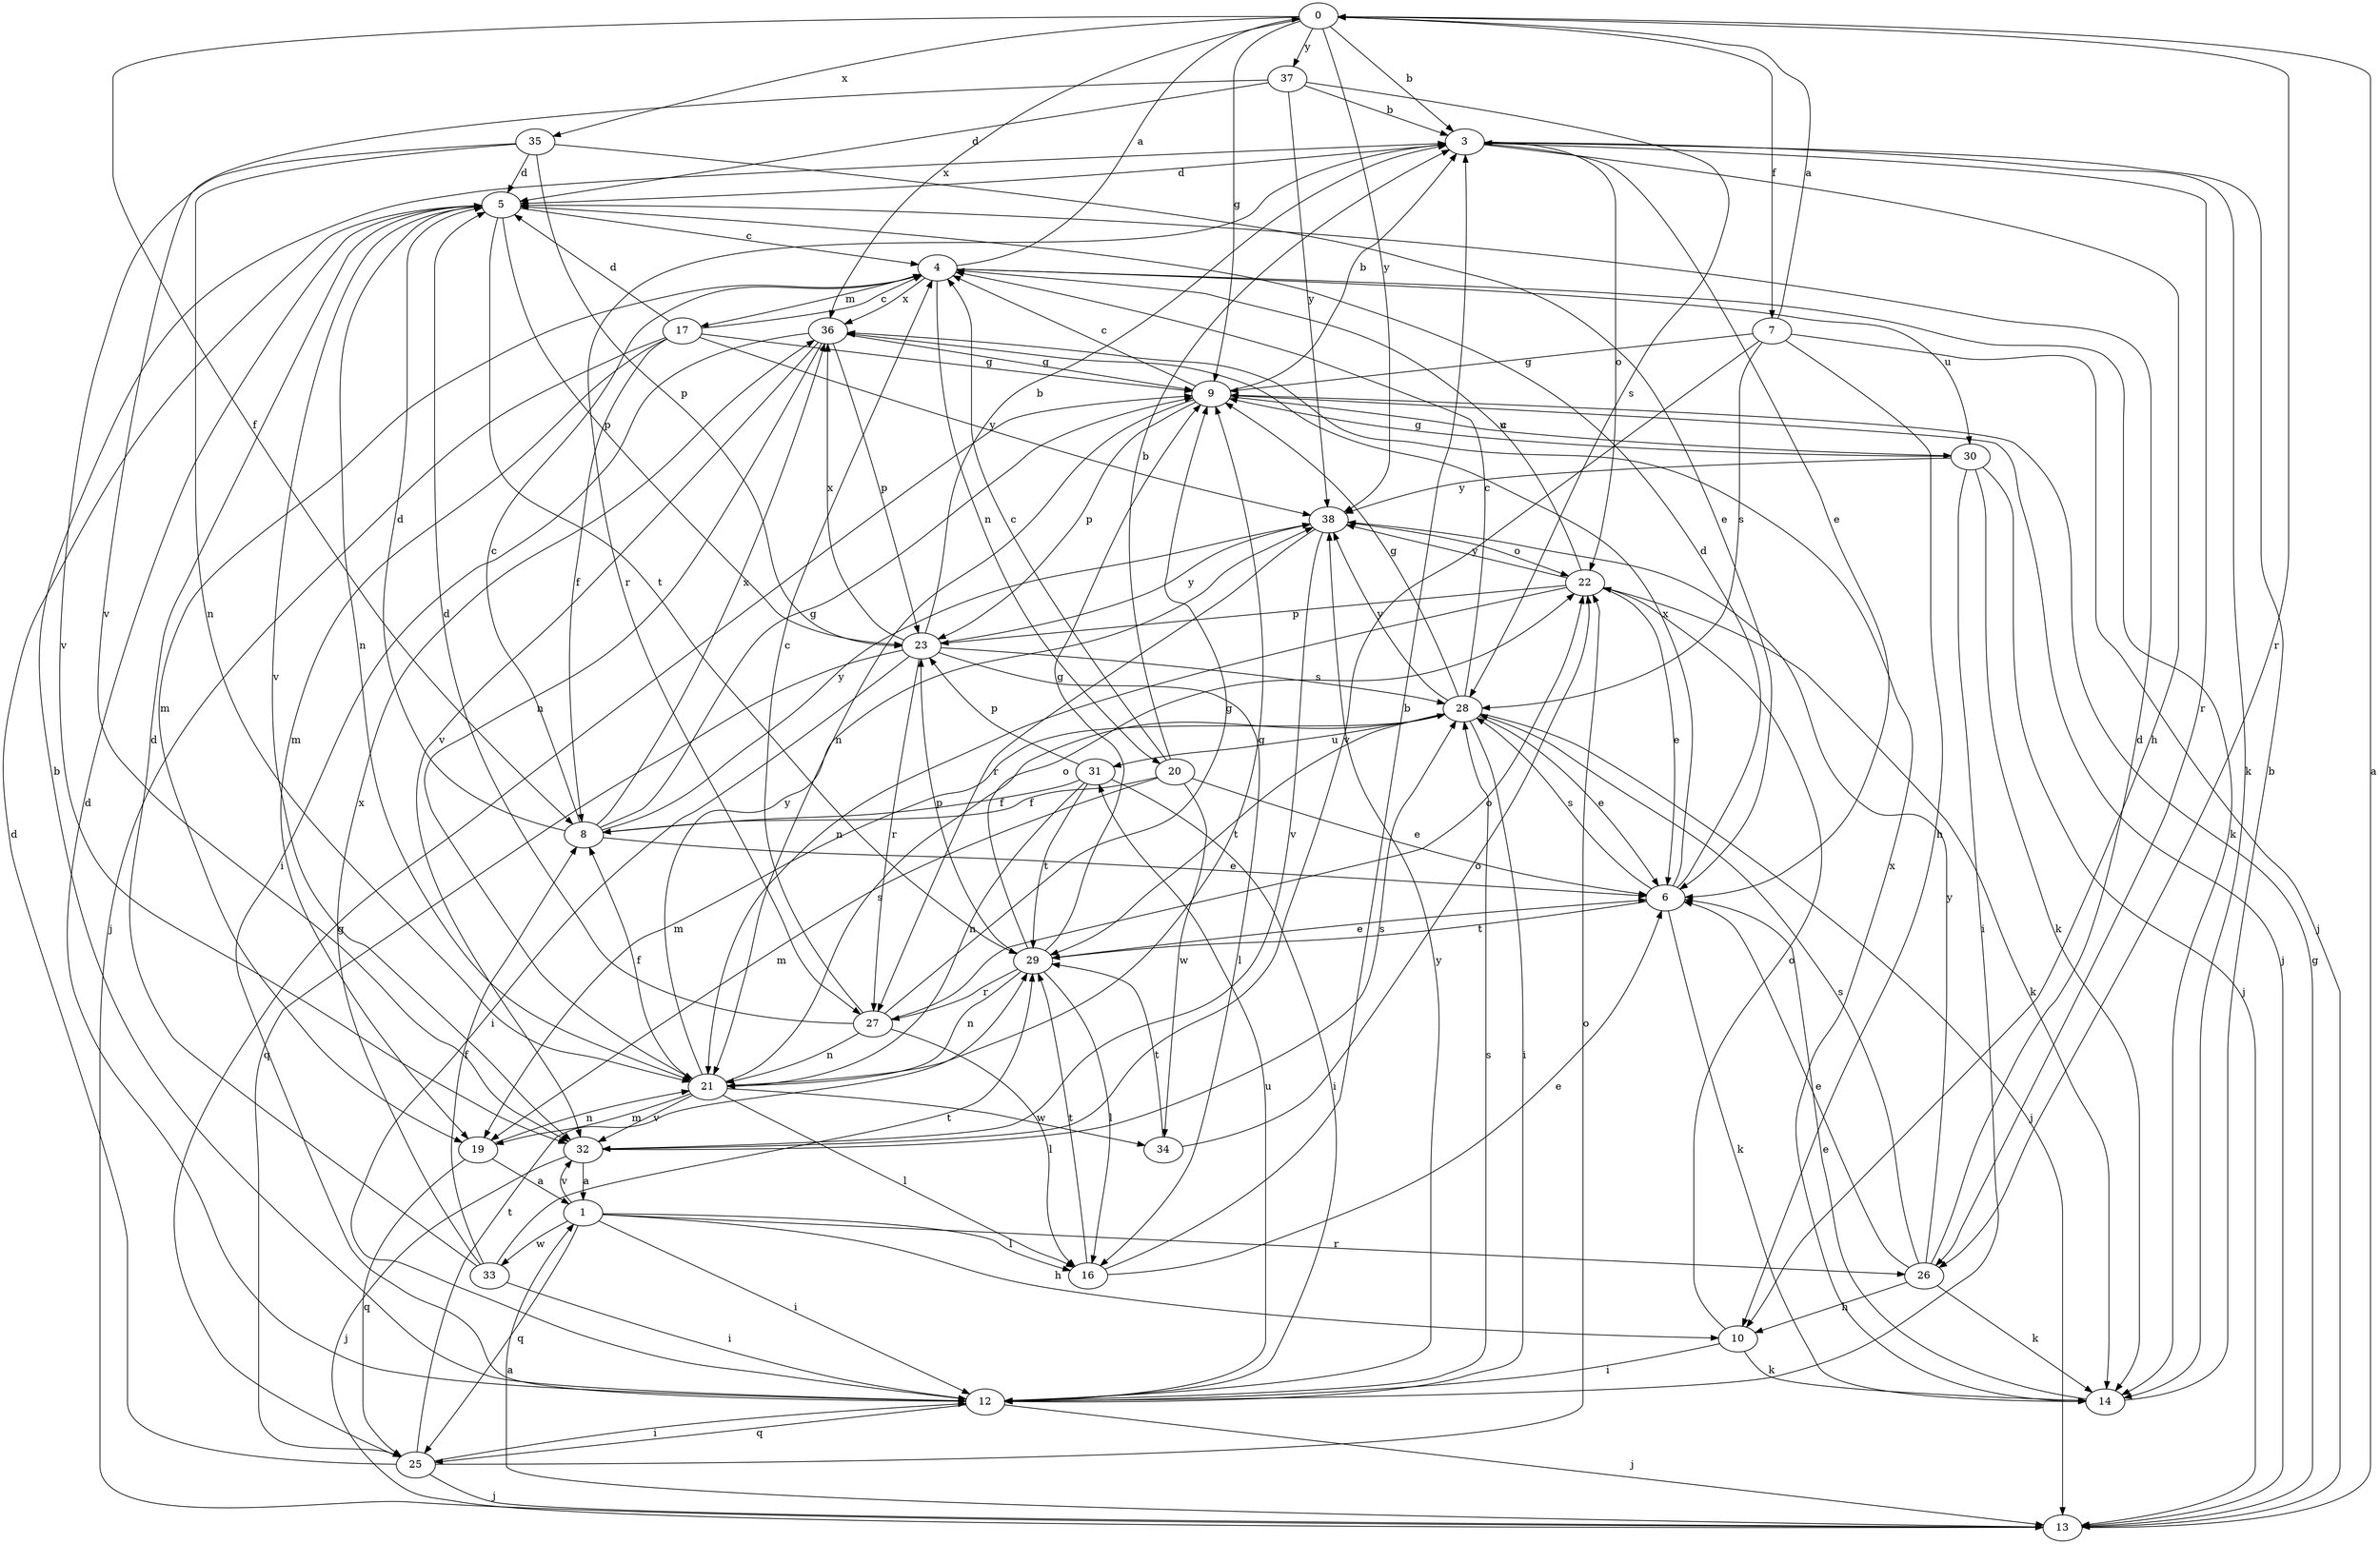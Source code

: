 strict digraph  {
0;
1;
3;
4;
5;
6;
7;
8;
9;
10;
12;
13;
14;
16;
17;
19;
20;
21;
22;
23;
25;
26;
27;
28;
29;
30;
31;
32;
33;
34;
35;
36;
37;
38;
0 -> 3  [label=b];
0 -> 7  [label=f];
0 -> 8  [label=f];
0 -> 9  [label=g];
0 -> 26  [label=r];
0 -> 35  [label=x];
0 -> 36  [label=x];
0 -> 37  [label=y];
0 -> 38  [label=y];
1 -> 10  [label=h];
1 -> 12  [label=i];
1 -> 16  [label=l];
1 -> 25  [label=q];
1 -> 26  [label=r];
1 -> 32  [label=v];
1 -> 33  [label=w];
3 -> 5  [label=d];
3 -> 6  [label=e];
3 -> 10  [label=h];
3 -> 14  [label=k];
3 -> 22  [label=o];
3 -> 26  [label=r];
3 -> 27  [label=r];
4 -> 0  [label=a];
4 -> 14  [label=k];
4 -> 17  [label=m];
4 -> 19  [label=m];
4 -> 20  [label=n];
4 -> 30  [label=u];
4 -> 36  [label=x];
5 -> 4  [label=c];
5 -> 21  [label=n];
5 -> 23  [label=p];
5 -> 29  [label=t];
5 -> 32  [label=v];
6 -> 5  [label=d];
6 -> 14  [label=k];
6 -> 28  [label=s];
6 -> 29  [label=t];
6 -> 36  [label=x];
7 -> 0  [label=a];
7 -> 9  [label=g];
7 -> 10  [label=h];
7 -> 13  [label=j];
7 -> 28  [label=s];
7 -> 32  [label=v];
8 -> 4  [label=c];
8 -> 5  [label=d];
8 -> 6  [label=e];
8 -> 9  [label=g];
8 -> 36  [label=x];
8 -> 38  [label=y];
9 -> 3  [label=b];
9 -> 4  [label=c];
9 -> 13  [label=j];
9 -> 21  [label=n];
9 -> 23  [label=p];
9 -> 30  [label=u];
10 -> 12  [label=i];
10 -> 14  [label=k];
10 -> 22  [label=o];
12 -> 3  [label=b];
12 -> 5  [label=d];
12 -> 13  [label=j];
12 -> 25  [label=q];
12 -> 28  [label=s];
12 -> 31  [label=u];
12 -> 38  [label=y];
13 -> 0  [label=a];
13 -> 1  [label=a];
13 -> 9  [label=g];
14 -> 3  [label=b];
14 -> 6  [label=e];
14 -> 36  [label=x];
16 -> 3  [label=b];
16 -> 6  [label=e];
16 -> 29  [label=t];
17 -> 4  [label=c];
17 -> 5  [label=d];
17 -> 8  [label=f];
17 -> 9  [label=g];
17 -> 13  [label=j];
17 -> 19  [label=m];
17 -> 38  [label=y];
19 -> 1  [label=a];
19 -> 21  [label=n];
19 -> 25  [label=q];
20 -> 3  [label=b];
20 -> 4  [label=c];
20 -> 6  [label=e];
20 -> 8  [label=f];
20 -> 19  [label=m];
20 -> 34  [label=w];
21 -> 8  [label=f];
21 -> 9  [label=g];
21 -> 16  [label=l];
21 -> 19  [label=m];
21 -> 28  [label=s];
21 -> 32  [label=v];
21 -> 34  [label=w];
21 -> 38  [label=y];
22 -> 4  [label=c];
22 -> 6  [label=e];
22 -> 14  [label=k];
22 -> 21  [label=n];
22 -> 23  [label=p];
22 -> 38  [label=y];
23 -> 3  [label=b];
23 -> 12  [label=i];
23 -> 16  [label=l];
23 -> 25  [label=q];
23 -> 27  [label=r];
23 -> 28  [label=s];
23 -> 36  [label=x];
23 -> 38  [label=y];
25 -> 5  [label=d];
25 -> 9  [label=g];
25 -> 12  [label=i];
25 -> 13  [label=j];
25 -> 22  [label=o];
25 -> 29  [label=t];
26 -> 5  [label=d];
26 -> 6  [label=e];
26 -> 10  [label=h];
26 -> 14  [label=k];
26 -> 28  [label=s];
26 -> 38  [label=y];
27 -> 4  [label=c];
27 -> 5  [label=d];
27 -> 9  [label=g];
27 -> 16  [label=l];
27 -> 21  [label=n];
27 -> 22  [label=o];
28 -> 4  [label=c];
28 -> 6  [label=e];
28 -> 9  [label=g];
28 -> 12  [label=i];
28 -> 13  [label=j];
28 -> 19  [label=m];
28 -> 29  [label=t];
28 -> 31  [label=u];
28 -> 38  [label=y];
29 -> 6  [label=e];
29 -> 9  [label=g];
29 -> 16  [label=l];
29 -> 21  [label=n];
29 -> 22  [label=o];
29 -> 23  [label=p];
29 -> 27  [label=r];
30 -> 9  [label=g];
30 -> 12  [label=i];
30 -> 13  [label=j];
30 -> 14  [label=k];
30 -> 38  [label=y];
31 -> 8  [label=f];
31 -> 12  [label=i];
31 -> 21  [label=n];
31 -> 23  [label=p];
31 -> 29  [label=t];
32 -> 1  [label=a];
32 -> 13  [label=j];
32 -> 28  [label=s];
33 -> 5  [label=d];
33 -> 8  [label=f];
33 -> 12  [label=i];
33 -> 29  [label=t];
33 -> 36  [label=x];
34 -> 22  [label=o];
34 -> 29  [label=t];
35 -> 5  [label=d];
35 -> 6  [label=e];
35 -> 21  [label=n];
35 -> 23  [label=p];
35 -> 32  [label=v];
36 -> 9  [label=g];
36 -> 12  [label=i];
36 -> 21  [label=n];
36 -> 23  [label=p];
36 -> 32  [label=v];
37 -> 3  [label=b];
37 -> 5  [label=d];
37 -> 28  [label=s];
37 -> 32  [label=v];
37 -> 38  [label=y];
38 -> 22  [label=o];
38 -> 27  [label=r];
38 -> 32  [label=v];
}
